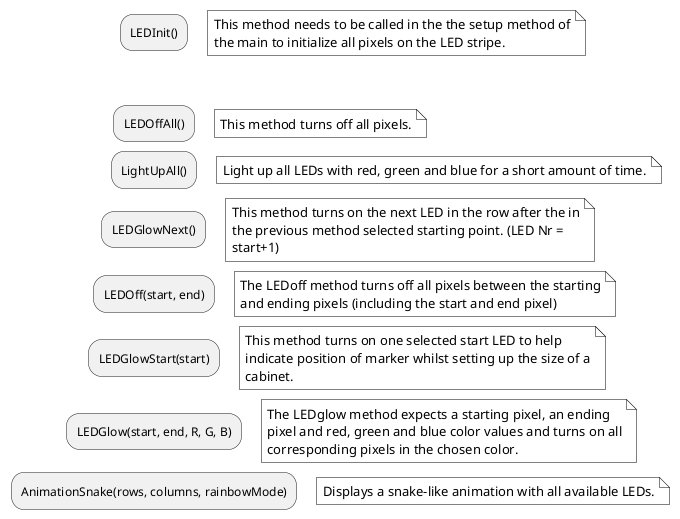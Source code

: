 @startuml
skinparam note {
BackgroundColor white
BorderColor black
}

:LEDInit();
floating note right: This method needs to be called in the the setup method of\nthe main to initialize all pixels on the LED stripe.

-[hidden]-> \n;

:LEDOffAll();
floating note right: This method turns off all pixels.
detach
:LightUpAll();
floating note right: Light up all LEDs with red, green and blue for a short amount of time.
detach
:LEDGlowNext();
floating note right: This method turns on the next LED in the row after the in\nthe previous method selected starting point. (LED Nr =\nstart+1)
detach
:LEDOff(start, end);
floating note right: The LEDoff method turns off all pixels between the starting\nand ending pixels (including the start and end pixel)
detach
:LEDGlowStart(start);
floating note right: This method turns on one selected start LED to help\nindicate position of marker whilst setting up the size of a\ncabinet.
detach
:LEDGlow(start, end, R, G, B);
floating note right:The LEDglow method expects a starting pixel, an ending\npixel and red, green and blue color values and turns on all\ncorresponding pixels in the chosen color.
detach
:AnimationSnake(rows, columns, rainbowMode);
floating note right: Displays a snake-like animation with all available LEDs.
@enduml
